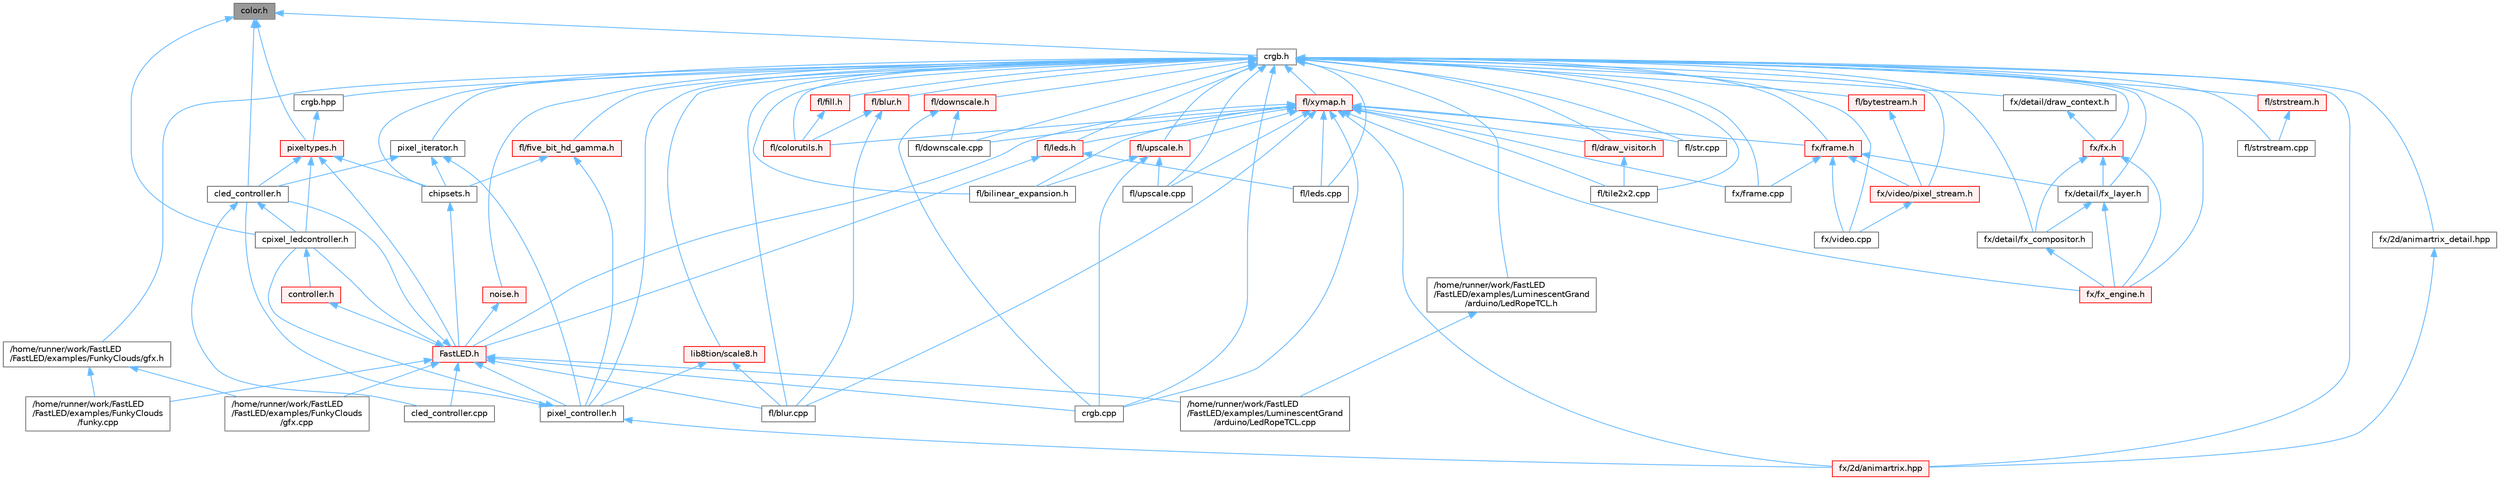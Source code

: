 digraph "color.h"
{
 // INTERACTIVE_SVG=YES
 // LATEX_PDF_SIZE
  bgcolor="transparent";
  edge [fontname=Helvetica,fontsize=10,labelfontname=Helvetica,labelfontsize=10];
  node [fontname=Helvetica,fontsize=10,shape=box,height=0.2,width=0.4];
  Node1 [id="Node000001",label="color.h",height=0.2,width=0.4,color="gray40", fillcolor="grey60", style="filled", fontcolor="black",tooltip="Contains definitions for color correction and temperature."];
  Node1 -> Node2 [id="edge1_Node000001_Node000002",dir="back",color="steelblue1",style="solid",tooltip=" "];
  Node2 [id="Node000002",label="cled_controller.h",height=0.2,width=0.4,color="grey40", fillcolor="white", style="filled",URL="$db/d6d/cled__controller_8h.html",tooltip="base definitions used by led controllers for writing out led data"];
  Node2 -> Node3 [id="edge2_Node000002_Node000003",dir="back",color="steelblue1",style="solid",tooltip=" "];
  Node3 [id="Node000003",label="cled_controller.cpp",height=0.2,width=0.4,color="grey40", fillcolor="white", style="filled",URL="$dd/dd8/cled__controller_8cpp.html",tooltip="base definitions used by led controllers for writing out led data"];
  Node2 -> Node4 [id="edge3_Node000002_Node000004",dir="back",color="steelblue1",style="solid",tooltip=" "];
  Node4 [id="Node000004",label="cpixel_ledcontroller.h",height=0.2,width=0.4,color="grey40", fillcolor="white", style="filled",URL="$d9/d57/cpixel__ledcontroller_8h.html",tooltip="defines the templated version of the CLEDController class"];
  Node4 -> Node5 [id="edge4_Node000004_Node000005",dir="back",color="steelblue1",style="solid",tooltip=" "];
  Node5 [id="Node000005",label="controller.h",height=0.2,width=0.4,color="red", fillcolor="#FFF0F0", style="filled",URL="$d2/dd9/controller_8h.html",tooltip="deprecated: base definitions used by led controllers for writing out led data"];
  Node5 -> Node6 [id="edge5_Node000005_Node000006",dir="back",color="steelblue1",style="solid",tooltip=" "];
  Node6 [id="Node000006",label="FastLED.h",height=0.2,width=0.4,color="red", fillcolor="#FFF0F0", style="filled",URL="$db/d97/_fast_l_e_d_8h.html",tooltip="central include file for FastLED, defines the CFastLED class/object"];
  Node6 -> Node40 [id="edge6_Node000006_Node000040",dir="back",color="steelblue1",style="solid",tooltip=" "];
  Node40 [id="Node000040",label="/home/runner/work/FastLED\l/FastLED/examples/FunkyClouds\l/funky.cpp",height=0.2,width=0.4,color="grey40", fillcolor="white", style="filled",URL="$d6/d43/funky_8cpp.html",tooltip=" "];
  Node6 -> Node41 [id="edge7_Node000006_Node000041",dir="back",color="steelblue1",style="solid",tooltip=" "];
  Node41 [id="Node000041",label="/home/runner/work/FastLED\l/FastLED/examples/FunkyClouds\l/gfx.cpp",height=0.2,width=0.4,color="grey40", fillcolor="white", style="filled",URL="$de/da1/gfx_8cpp.html",tooltip=" "];
  Node6 -> Node54 [id="edge8_Node000006_Node000054",dir="back",color="steelblue1",style="solid",tooltip=" "];
  Node54 [id="Node000054",label="/home/runner/work/FastLED\l/FastLED/examples/LuminescentGrand\l/arduino/LedRopeTCL.cpp",height=0.2,width=0.4,color="grey40", fillcolor="white", style="filled",URL="$d6/dc9/_led_rope_t_c_l_8cpp.html",tooltip=" "];
  Node6 -> Node3 [id="edge9_Node000006_Node000003",dir="back",color="steelblue1",style="solid",tooltip=" "];
  Node6 -> Node2 [id="edge10_Node000006_Node000002",dir="back",color="steelblue1",style="solid",tooltip=" "];
  Node6 -> Node4 [id="edge11_Node000006_Node000004",dir="back",color="steelblue1",style="solid",tooltip=" "];
  Node6 -> Node93 [id="edge12_Node000006_Node000093",dir="back",color="steelblue1",style="solid",tooltip=" "];
  Node93 [id="Node000093",label="crgb.cpp",height=0.2,width=0.4,color="grey40", fillcolor="white", style="filled",URL="$d0/de3/crgb_8cpp.html",tooltip="Utility functions for the red, green, and blue (RGB) pixel struct."];
  Node6 -> Node103 [id="edge13_Node000006_Node000103",dir="back",color="steelblue1",style="solid",tooltip=" "];
  Node103 [id="Node000103",label="fl/blur.cpp",height=0.2,width=0.4,color="grey40", fillcolor="white", style="filled",URL="$de/dc8/blur_8cpp.html",tooltip=" "];
  Node6 -> Node130 [id="edge14_Node000006_Node000130",dir="back",color="steelblue1",style="solid",tooltip=" "];
  Node130 [id="Node000130",label="pixel_controller.h",height=0.2,width=0.4,color="grey40", fillcolor="white", style="filled",URL="$d5/d4d/pixel__controller_8h.html",tooltip="Low level pixel data writing class."];
  Node130 -> Node2 [id="edge15_Node000130_Node000002",dir="back",color="steelblue1",style="solid",tooltip=" "];
  Node130 -> Node4 [id="edge16_Node000130_Node000004",dir="back",color="steelblue1",style="solid",tooltip=" "];
  Node130 -> Node131 [id="edge17_Node000130_Node000131",dir="back",color="steelblue1",style="solid",tooltip=" "];
  Node131 [id="Node000131",label="fx/2d/animartrix.hpp",height=0.2,width=0.4,color="red", fillcolor="#FFF0F0", style="filled",URL="$d3/dc3/animartrix_8hpp.html",tooltip=" "];
  Node1 -> Node4 [id="edge18_Node000001_Node000004",dir="back",color="steelblue1",style="solid",tooltip=" "];
  Node1 -> Node142 [id="edge19_Node000001_Node000142",dir="back",color="steelblue1",style="solid",tooltip=" "];
  Node142 [id="Node000142",label="crgb.h",height=0.2,width=0.4,color="grey40", fillcolor="white", style="filled",URL="$db/dd1/crgb_8h.html",tooltip="Defines the red, green, and blue (RGB) pixel struct."];
  Node142 -> Node143 [id="edge20_Node000142_Node000143",dir="back",color="steelblue1",style="solid",tooltip=" "];
  Node143 [id="Node000143",label="/home/runner/work/FastLED\l/FastLED/examples/FunkyClouds/gfx.h",height=0.2,width=0.4,color="grey40", fillcolor="white", style="filled",URL="$d8/dd5/gfx_8h.html",tooltip=" "];
  Node143 -> Node40 [id="edge21_Node000143_Node000040",dir="back",color="steelblue1",style="solid",tooltip=" "];
  Node143 -> Node41 [id="edge22_Node000143_Node000041",dir="back",color="steelblue1",style="solid",tooltip=" "];
  Node142 -> Node144 [id="edge23_Node000142_Node000144",dir="back",color="steelblue1",style="solid",tooltip=" "];
  Node144 [id="Node000144",label="/home/runner/work/FastLED\l/FastLED/examples/LuminescentGrand\l/arduino/LedRopeTCL.h",height=0.2,width=0.4,color="grey40", fillcolor="white", style="filled",URL="$d9/d7e/_led_rope_t_c_l_8h.html",tooltip=" "];
  Node144 -> Node54 [id="edge24_Node000144_Node000054",dir="back",color="steelblue1",style="solid",tooltip=" "];
  Node142 -> Node126 [id="edge25_Node000142_Node000126",dir="back",color="steelblue1",style="solid",tooltip=" "];
  Node126 [id="Node000126",label="chipsets.h",height=0.2,width=0.4,color="grey40", fillcolor="white", style="filled",URL="$db/d66/chipsets_8h.html",tooltip="Contains the bulk of the definitions for the various LED chipsets supported."];
  Node126 -> Node6 [id="edge26_Node000126_Node000006",dir="back",color="steelblue1",style="solid",tooltip=" "];
  Node142 -> Node93 [id="edge27_Node000142_Node000093",dir="back",color="steelblue1",style="solid",tooltip=" "];
  Node142 -> Node124 [id="edge28_Node000142_Node000124",dir="back",color="steelblue1",style="solid",tooltip=" "];
  Node124 [id="Node000124",label="crgb.hpp",height=0.2,width=0.4,color="grey40", fillcolor="white", style="filled",URL="$d0/d4b/crgb_8hpp.html",tooltip="Defines utility functions for the red, green, and blue (RGB) pixel struct."];
  Node124 -> Node125 [id="edge29_Node000124_Node000125",dir="back",color="steelblue1",style="solid",tooltip=" "];
  Node125 [id="Node000125",label="pixeltypes.h",height=0.2,width=0.4,color="red", fillcolor="#FFF0F0", style="filled",URL="$d2/dba/pixeltypes_8h.html",tooltip="Includes defintions for RGB and HSV pixels."];
  Node125 -> Node6 [id="edge30_Node000125_Node000006",dir="back",color="steelblue1",style="solid",tooltip=" "];
  Node125 -> Node126 [id="edge31_Node000125_Node000126",dir="back",color="steelblue1",style="solid",tooltip=" "];
  Node125 -> Node2 [id="edge32_Node000125_Node000002",dir="back",color="steelblue1",style="solid",tooltip=" "];
  Node125 -> Node4 [id="edge33_Node000125_Node000004",dir="back",color="steelblue1",style="solid",tooltip=" "];
  Node142 -> Node145 [id="edge34_Node000142_Node000145",dir="back",color="steelblue1",style="solid",tooltip=" "];
  Node145 [id="Node000145",label="fl/bilinear_expansion.h",height=0.2,width=0.4,color="grey40", fillcolor="white", style="filled",URL="$da/d34/bilinear__expansion_8h.html",tooltip="Demonstrates how to mix noise generation with color palettes on a 2D LED matrix."];
  Node142 -> Node103 [id="edge35_Node000142_Node000103",dir="back",color="steelblue1",style="solid",tooltip=" "];
  Node142 -> Node146 [id="edge36_Node000142_Node000146",dir="back",color="steelblue1",style="solid",tooltip=" "];
  Node146 [id="Node000146",label="fl/blur.h",height=0.2,width=0.4,color="red", fillcolor="#FFF0F0", style="filled",URL="$d4/df5/blur_8h.html",tooltip=" "];
  Node146 -> Node103 [id="edge37_Node000146_Node000103",dir="back",color="steelblue1",style="solid",tooltip=" "];
  Node146 -> Node147 [id="edge38_Node000146_Node000147",dir="back",color="steelblue1",style="solid",tooltip=" "];
  Node147 [id="Node000147",label="fl/colorutils.h",height=0.2,width=0.4,color="red", fillcolor="#FFF0F0", style="filled",URL="$d7/df9/fl_2colorutils_8h.html",tooltip="Utility functions for color fill, palettes, blending, and more."];
  Node142 -> Node156 [id="edge39_Node000142_Node000156",dir="back",color="steelblue1",style="solid",tooltip=" "];
  Node156 [id="Node000156",label="fl/bytestream.h",height=0.2,width=0.4,color="red", fillcolor="#FFF0F0", style="filled",URL="$dd/d2b/bytestream_8h.html",tooltip=" "];
  Node156 -> Node160 [id="edge40_Node000156_Node000160",dir="back",color="steelblue1",style="solid",tooltip=" "];
  Node160 [id="Node000160",label="fx/video/pixel_stream.h",height=0.2,width=0.4,color="red", fillcolor="#FFF0F0", style="filled",URL="$d3/dfa/pixel__stream_8h.html",tooltip=" "];
  Node160 -> Node159 [id="edge41_Node000160_Node000159",dir="back",color="steelblue1",style="solid",tooltip=" "];
  Node159 [id="Node000159",label="fx/video.cpp",height=0.2,width=0.4,color="grey40", fillcolor="white", style="filled",URL="$d0/d05/video_8cpp.html",tooltip=" "];
  Node142 -> Node147 [id="edge42_Node000142_Node000147",dir="back",color="steelblue1",style="solid",tooltip=" "];
  Node142 -> Node166 [id="edge43_Node000142_Node000166",dir="back",color="steelblue1",style="solid",tooltip=" "];
  Node166 [id="Node000166",label="fl/downscale.cpp",height=0.2,width=0.4,color="grey40", fillcolor="white", style="filled",URL="$d8/df9/downscale_8cpp.html",tooltip=" "];
  Node142 -> Node167 [id="edge44_Node000142_Node000167",dir="back",color="steelblue1",style="solid",tooltip=" "];
  Node167 [id="Node000167",label="fl/downscale.h",height=0.2,width=0.4,color="red", fillcolor="#FFF0F0", style="filled",URL="$d1/d30/src_2fl_2downscale_8h.html",tooltip=" "];
  Node167 -> Node93 [id="edge45_Node000167_Node000093",dir="back",color="steelblue1",style="solid",tooltip=" "];
  Node167 -> Node166 [id="edge46_Node000167_Node000166",dir="back",color="steelblue1",style="solid",tooltip=" "];
  Node142 -> Node152 [id="edge47_Node000142_Node000152",dir="back",color="steelblue1",style="solid",tooltip=" "];
  Node152 [id="Node000152",label="fl/draw_visitor.h",height=0.2,width=0.4,color="red", fillcolor="#FFF0F0", style="filled",URL="$d0/d4f/draw__visitor_8h.html",tooltip=" "];
  Node152 -> Node154 [id="edge48_Node000152_Node000154",dir="back",color="steelblue1",style="solid",tooltip=" "];
  Node154 [id="Node000154",label="fl/tile2x2.cpp",height=0.2,width=0.4,color="grey40", fillcolor="white", style="filled",URL="$db/d15/tile2x2_8cpp.html",tooltip=" "];
  Node142 -> Node168 [id="edge49_Node000142_Node000168",dir="back",color="steelblue1",style="solid",tooltip=" "];
  Node168 [id="Node000168",label="fl/fill.h",height=0.2,width=0.4,color="red", fillcolor="#FFF0F0", style="filled",URL="$d2/d78/fill_8h.html",tooltip=" "];
  Node168 -> Node147 [id="edge50_Node000168_Node000147",dir="back",color="steelblue1",style="solid",tooltip=" "];
  Node142 -> Node170 [id="edge51_Node000142_Node000170",dir="back",color="steelblue1",style="solid",tooltip=" "];
  Node170 [id="Node000170",label="fl/five_bit_hd_gamma.h",height=0.2,width=0.4,color="red", fillcolor="#FFF0F0", style="filled",URL="$dc/d44/five__bit__hd__gamma_8h.html",tooltip="Declares functions for five-bit gamma correction."];
  Node170 -> Node126 [id="edge52_Node000170_Node000126",dir="back",color="steelblue1",style="solid",tooltip=" "];
  Node170 -> Node130 [id="edge53_Node000170_Node000130",dir="back",color="steelblue1",style="solid",tooltip=" "];
  Node142 -> Node171 [id="edge54_Node000142_Node000171",dir="back",color="steelblue1",style="solid",tooltip=" "];
  Node171 [id="Node000171",label="fl/leds.cpp",height=0.2,width=0.4,color="grey40", fillcolor="white", style="filled",URL="$d6/d78/leds_8cpp.html",tooltip=" "];
  Node142 -> Node172 [id="edge55_Node000142_Node000172",dir="back",color="steelblue1",style="solid",tooltip=" "];
  Node172 [id="Node000172",label="fl/leds.h",height=0.2,width=0.4,color="red", fillcolor="#FFF0F0", style="filled",URL="$da/d78/leds_8h.html",tooltip=" "];
  Node172 -> Node6 [id="edge56_Node000172_Node000006",dir="back",color="steelblue1",style="solid",tooltip=" "];
  Node172 -> Node171 [id="edge57_Node000172_Node000171",dir="back",color="steelblue1",style="solid",tooltip=" "];
  Node142 -> Node180 [id="edge58_Node000142_Node000180",dir="back",color="steelblue1",style="solid",tooltip=" "];
  Node180 [id="Node000180",label="fl/str.cpp",height=0.2,width=0.4,color="grey40", fillcolor="white", style="filled",URL="$d1/d1f/str_8cpp.html",tooltip=" "];
  Node142 -> Node181 [id="edge59_Node000142_Node000181",dir="back",color="steelblue1",style="solid",tooltip=" "];
  Node181 [id="Node000181",label="fl/strstream.cpp",height=0.2,width=0.4,color="grey40", fillcolor="white", style="filled",URL="$d3/d80/strstream_8cpp.html",tooltip=" "];
  Node142 -> Node182 [id="edge60_Node000142_Node000182",dir="back",color="steelblue1",style="solid",tooltip=" "];
  Node182 [id="Node000182",label="fl/strstream.h",height=0.2,width=0.4,color="red", fillcolor="#FFF0F0", style="filled",URL="$d8/d00/strstream_8h.html",tooltip=" "];
  Node182 -> Node181 [id="edge61_Node000182_Node000181",dir="back",color="steelblue1",style="solid",tooltip=" "];
  Node142 -> Node154 [id="edge62_Node000142_Node000154",dir="back",color="steelblue1",style="solid",tooltip=" "];
  Node142 -> Node220 [id="edge63_Node000142_Node000220",dir="back",color="steelblue1",style="solid",tooltip=" "];
  Node220 [id="Node000220",label="fl/upscale.cpp",height=0.2,width=0.4,color="grey40", fillcolor="white", style="filled",URL="$d0/d4f/upscale_8cpp.html",tooltip=" "];
  Node142 -> Node221 [id="edge64_Node000142_Node000221",dir="back",color="steelblue1",style="solid",tooltip=" "];
  Node221 [id="Node000221",label="fl/upscale.h",height=0.2,width=0.4,color="red", fillcolor="#FFF0F0", style="filled",URL="$d6/d0c/upscale_8h.html",tooltip=" "];
  Node221 -> Node93 [id="edge65_Node000221_Node000093",dir="back",color="steelblue1",style="solid",tooltip=" "];
  Node221 -> Node145 [id="edge66_Node000221_Node000145",dir="back",color="steelblue1",style="solid",tooltip=" "];
  Node221 -> Node220 [id="edge67_Node000221_Node000220",dir="back",color="steelblue1",style="solid",tooltip=" "];
  Node142 -> Node223 [id="edge68_Node000142_Node000223",dir="back",color="steelblue1",style="solid",tooltip=" "];
  Node223 [id="Node000223",label="fl/xymap.h",height=0.2,width=0.4,color="red", fillcolor="#FFF0F0", style="filled",URL="$da/d61/xymap_8h.html",tooltip=" "];
  Node223 -> Node6 [id="edge69_Node000223_Node000006",dir="back",color="steelblue1",style="solid",tooltip=" "];
  Node223 -> Node93 [id="edge70_Node000223_Node000093",dir="back",color="steelblue1",style="solid",tooltip=" "];
  Node223 -> Node145 [id="edge71_Node000223_Node000145",dir="back",color="steelblue1",style="solid",tooltip=" "];
  Node223 -> Node103 [id="edge72_Node000223_Node000103",dir="back",color="steelblue1",style="solid",tooltip=" "];
  Node223 -> Node147 [id="edge73_Node000223_Node000147",dir="back",color="steelblue1",style="solid",tooltip=" "];
  Node223 -> Node166 [id="edge74_Node000223_Node000166",dir="back",color="steelblue1",style="solid",tooltip=" "];
  Node223 -> Node152 [id="edge75_Node000223_Node000152",dir="back",color="steelblue1",style="solid",tooltip=" "];
  Node223 -> Node171 [id="edge76_Node000223_Node000171",dir="back",color="steelblue1",style="solid",tooltip=" "];
  Node223 -> Node172 [id="edge77_Node000223_Node000172",dir="back",color="steelblue1",style="solid",tooltip=" "];
  Node223 -> Node180 [id="edge78_Node000223_Node000180",dir="back",color="steelblue1",style="solid",tooltip=" "];
  Node223 -> Node154 [id="edge79_Node000223_Node000154",dir="back",color="steelblue1",style="solid",tooltip=" "];
  Node223 -> Node220 [id="edge80_Node000223_Node000220",dir="back",color="steelblue1",style="solid",tooltip=" "];
  Node223 -> Node221 [id="edge81_Node000223_Node000221",dir="back",color="steelblue1",style="solid",tooltip=" "];
  Node223 -> Node131 [id="edge82_Node000223_Node000131",dir="back",color="steelblue1",style="solid",tooltip=" "];
  Node223 -> Node217 [id="edge83_Node000223_Node000217",dir="back",color="steelblue1",style="solid",tooltip=" "];
  Node217 [id="Node000217",label="fx/frame.cpp",height=0.2,width=0.4,color="grey40", fillcolor="white", style="filled",URL="$da/d14/frame_8cpp.html",tooltip=" "];
  Node223 -> Node235 [id="edge84_Node000223_Node000235",dir="back",color="steelblue1",style="solid",tooltip=" "];
  Node235 [id="Node000235",label="fx/frame.h",height=0.2,width=0.4,color="red", fillcolor="#FFF0F0", style="filled",URL="$df/d7d/frame_8h.html",tooltip=" "];
  Node235 -> Node215 [id="edge85_Node000235_Node000215",dir="back",color="steelblue1",style="solid",tooltip=" "];
  Node215 [id="Node000215",label="fx/detail/fx_layer.h",height=0.2,width=0.4,color="grey40", fillcolor="white", style="filled",URL="$d7/d2f/fx__layer_8h.html",tooltip=" "];
  Node215 -> Node216 [id="edge86_Node000215_Node000216",dir="back",color="steelblue1",style="solid",tooltip=" "];
  Node216 [id="Node000216",label="fx/detail/fx_compositor.h",height=0.2,width=0.4,color="grey40", fillcolor="white", style="filled",URL="$d5/d6b/fx__compositor_8h.html",tooltip=" "];
  Node216 -> Node205 [id="edge87_Node000216_Node000205",dir="back",color="steelblue1",style="solid",tooltip=" "];
  Node205 [id="Node000205",label="fx/fx_engine.h",height=0.2,width=0.4,color="red", fillcolor="#FFF0F0", style="filled",URL="$d9/d3c/fx__engine_8h.html",tooltip=" "];
  Node215 -> Node205 [id="edge88_Node000215_Node000205",dir="back",color="steelblue1",style="solid",tooltip=" "];
  Node235 -> Node217 [id="edge89_Node000235_Node000217",dir="back",color="steelblue1",style="solid",tooltip=" "];
  Node235 -> Node159 [id="edge90_Node000235_Node000159",dir="back",color="steelblue1",style="solid",tooltip=" "];
  Node235 -> Node160 [id="edge91_Node000235_Node000160",dir="back",color="steelblue1",style="solid",tooltip=" "];
  Node223 -> Node205 [id="edge92_Node000223_Node000205",dir="back",color="steelblue1",style="solid",tooltip=" "];
  Node142 -> Node131 [id="edge93_Node000142_Node000131",dir="back",color="steelblue1",style="solid",tooltip=" "];
  Node142 -> Node237 [id="edge94_Node000142_Node000237",dir="back",color="steelblue1",style="solid",tooltip=" "];
  Node237 [id="Node000237",label="fx/2d/animartrix_detail.hpp",height=0.2,width=0.4,color="grey40", fillcolor="white", style="filled",URL="$d3/d3b/animartrix__detail_8hpp.html",tooltip=" "];
  Node237 -> Node131 [id="edge95_Node000237_Node000131",dir="back",color="steelblue1",style="solid",tooltip=" "];
  Node142 -> Node238 [id="edge96_Node000142_Node000238",dir="back",color="steelblue1",style="solid",tooltip=" "];
  Node238 [id="Node000238",label="fx/detail/draw_context.h",height=0.2,width=0.4,color="grey40", fillcolor="white", style="filled",URL="$db/ded/draw__context_8h.html",tooltip=" "];
  Node238 -> Node239 [id="edge97_Node000238_Node000239",dir="back",color="steelblue1",style="solid",tooltip=" "];
  Node239 [id="Node000239",label="fx/fx.h",height=0.2,width=0.4,color="red", fillcolor="#FFF0F0", style="filled",URL="$df/d44/src_2fx_2fx_8h.html",tooltip=" "];
  Node239 -> Node216 [id="edge98_Node000239_Node000216",dir="back",color="steelblue1",style="solid",tooltip=" "];
  Node239 -> Node215 [id="edge99_Node000239_Node000215",dir="back",color="steelblue1",style="solid",tooltip=" "];
  Node239 -> Node205 [id="edge100_Node000239_Node000205",dir="back",color="steelblue1",style="solid",tooltip=" "];
  Node142 -> Node216 [id="edge101_Node000142_Node000216",dir="back",color="steelblue1",style="solid",tooltip=" "];
  Node142 -> Node215 [id="edge102_Node000142_Node000215",dir="back",color="steelblue1",style="solid",tooltip=" "];
  Node142 -> Node217 [id="edge103_Node000142_Node000217",dir="back",color="steelblue1",style="solid",tooltip=" "];
  Node142 -> Node235 [id="edge104_Node000142_Node000235",dir="back",color="steelblue1",style="solid",tooltip=" "];
  Node142 -> Node239 [id="edge105_Node000142_Node000239",dir="back",color="steelblue1",style="solid",tooltip=" "];
  Node142 -> Node205 [id="edge106_Node000142_Node000205",dir="back",color="steelblue1",style="solid",tooltip=" "];
  Node142 -> Node159 [id="edge107_Node000142_Node000159",dir="back",color="steelblue1",style="solid",tooltip=" "];
  Node142 -> Node160 [id="edge108_Node000142_Node000160",dir="back",color="steelblue1",style="solid",tooltip=" "];
  Node142 -> Node243 [id="edge109_Node000142_Node000243",dir="back",color="steelblue1",style="solid",tooltip=" "];
  Node243 [id="Node000243",label="lib8tion/scale8.h",height=0.2,width=0.4,color="red", fillcolor="#FFF0F0", style="filled",URL="$db/d91/scale8_8h.html",tooltip="Fast, efficient 8-bit scaling functions specifically designed for high-performance LED programming."];
  Node243 -> Node103 [id="edge110_Node000243_Node000103",dir="back",color="steelblue1",style="solid",tooltip=" "];
  Node243 -> Node130 [id="edge111_Node000243_Node000130",dir="back",color="steelblue1",style="solid",tooltip=" "];
  Node142 -> Node245 [id="edge112_Node000142_Node000245",dir="back",color="steelblue1",style="solid",tooltip=" "];
  Node245 [id="Node000245",label="noise.h",height=0.2,width=0.4,color="red", fillcolor="#FFF0F0", style="filled",URL="$d1/d31/noise_8h.html",tooltip="Functions to generate and fill arrays with noise."];
  Node245 -> Node6 [id="edge113_Node000245_Node000006",dir="back",color="steelblue1",style="solid",tooltip=" "];
  Node142 -> Node130 [id="edge114_Node000142_Node000130",dir="back",color="steelblue1",style="solid",tooltip=" "];
  Node142 -> Node247 [id="edge115_Node000142_Node000247",dir="back",color="steelblue1",style="solid",tooltip=" "];
  Node247 [id="Node000247",label="pixel_iterator.h",height=0.2,width=0.4,color="grey40", fillcolor="white", style="filled",URL="$d8/d6c/pixel__iterator_8h.html",tooltip="Non-templated low level pixel data writing class."];
  Node247 -> Node126 [id="edge116_Node000247_Node000126",dir="back",color="steelblue1",style="solid",tooltip=" "];
  Node247 -> Node2 [id="edge117_Node000247_Node000002",dir="back",color="steelblue1",style="solid",tooltip=" "];
  Node247 -> Node130 [id="edge118_Node000247_Node000130",dir="back",color="steelblue1",style="solid",tooltip=" "];
  Node1 -> Node125 [id="edge119_Node000001_Node000125",dir="back",color="steelblue1",style="solid",tooltip=" "];
}
